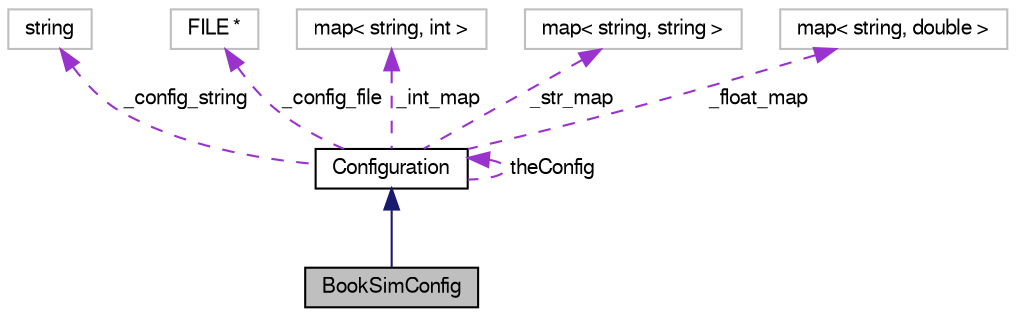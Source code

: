 digraph "BookSimConfig"
{
  bgcolor="transparent";
  edge [fontname="FreeSans",fontsize="10",labelfontname="FreeSans",labelfontsize="10"];
  node [fontname="FreeSans",fontsize="10",shape=record];
  Node3 [label="BookSimConfig",height=0.2,width=0.4,color="black", fillcolor="grey75", style="filled", fontcolor="black"];
  Node4 -> Node3 [dir="back",color="midnightblue",fontsize="10",style="solid",fontname="FreeSans"];
  Node4 [label="Configuration",height=0.2,width=0.4,color="black",URL="$classConfiguration.html"];
  Node5 -> Node4 [dir="back",color="darkorchid3",fontsize="10",style="dashed",label=" _config_string" ,fontname="FreeSans"];
  Node5 [label="string",height=0.2,width=0.4,color="grey75"];
  Node6 -> Node4 [dir="back",color="darkorchid3",fontsize="10",style="dashed",label=" _config_file" ,fontname="FreeSans"];
  Node6 [label="FILE *",height=0.2,width=0.4,color="grey75"];
  Node7 -> Node4 [dir="back",color="darkorchid3",fontsize="10",style="dashed",label=" _int_map" ,fontname="FreeSans"];
  Node7 [label="map\< string, int \>",height=0.2,width=0.4,color="grey75"];
  Node8 -> Node4 [dir="back",color="darkorchid3",fontsize="10",style="dashed",label=" _str_map" ,fontname="FreeSans"];
  Node8 [label="map\< string, string \>",height=0.2,width=0.4,color="grey75"];
  Node9 -> Node4 [dir="back",color="darkorchid3",fontsize="10",style="dashed",label=" _float_map" ,fontname="FreeSans"];
  Node9 [label="map\< string, double \>",height=0.2,width=0.4,color="grey75"];
  Node4 -> Node4 [dir="back",color="darkorchid3",fontsize="10",style="dashed",label=" theConfig" ,fontname="FreeSans"];
}
